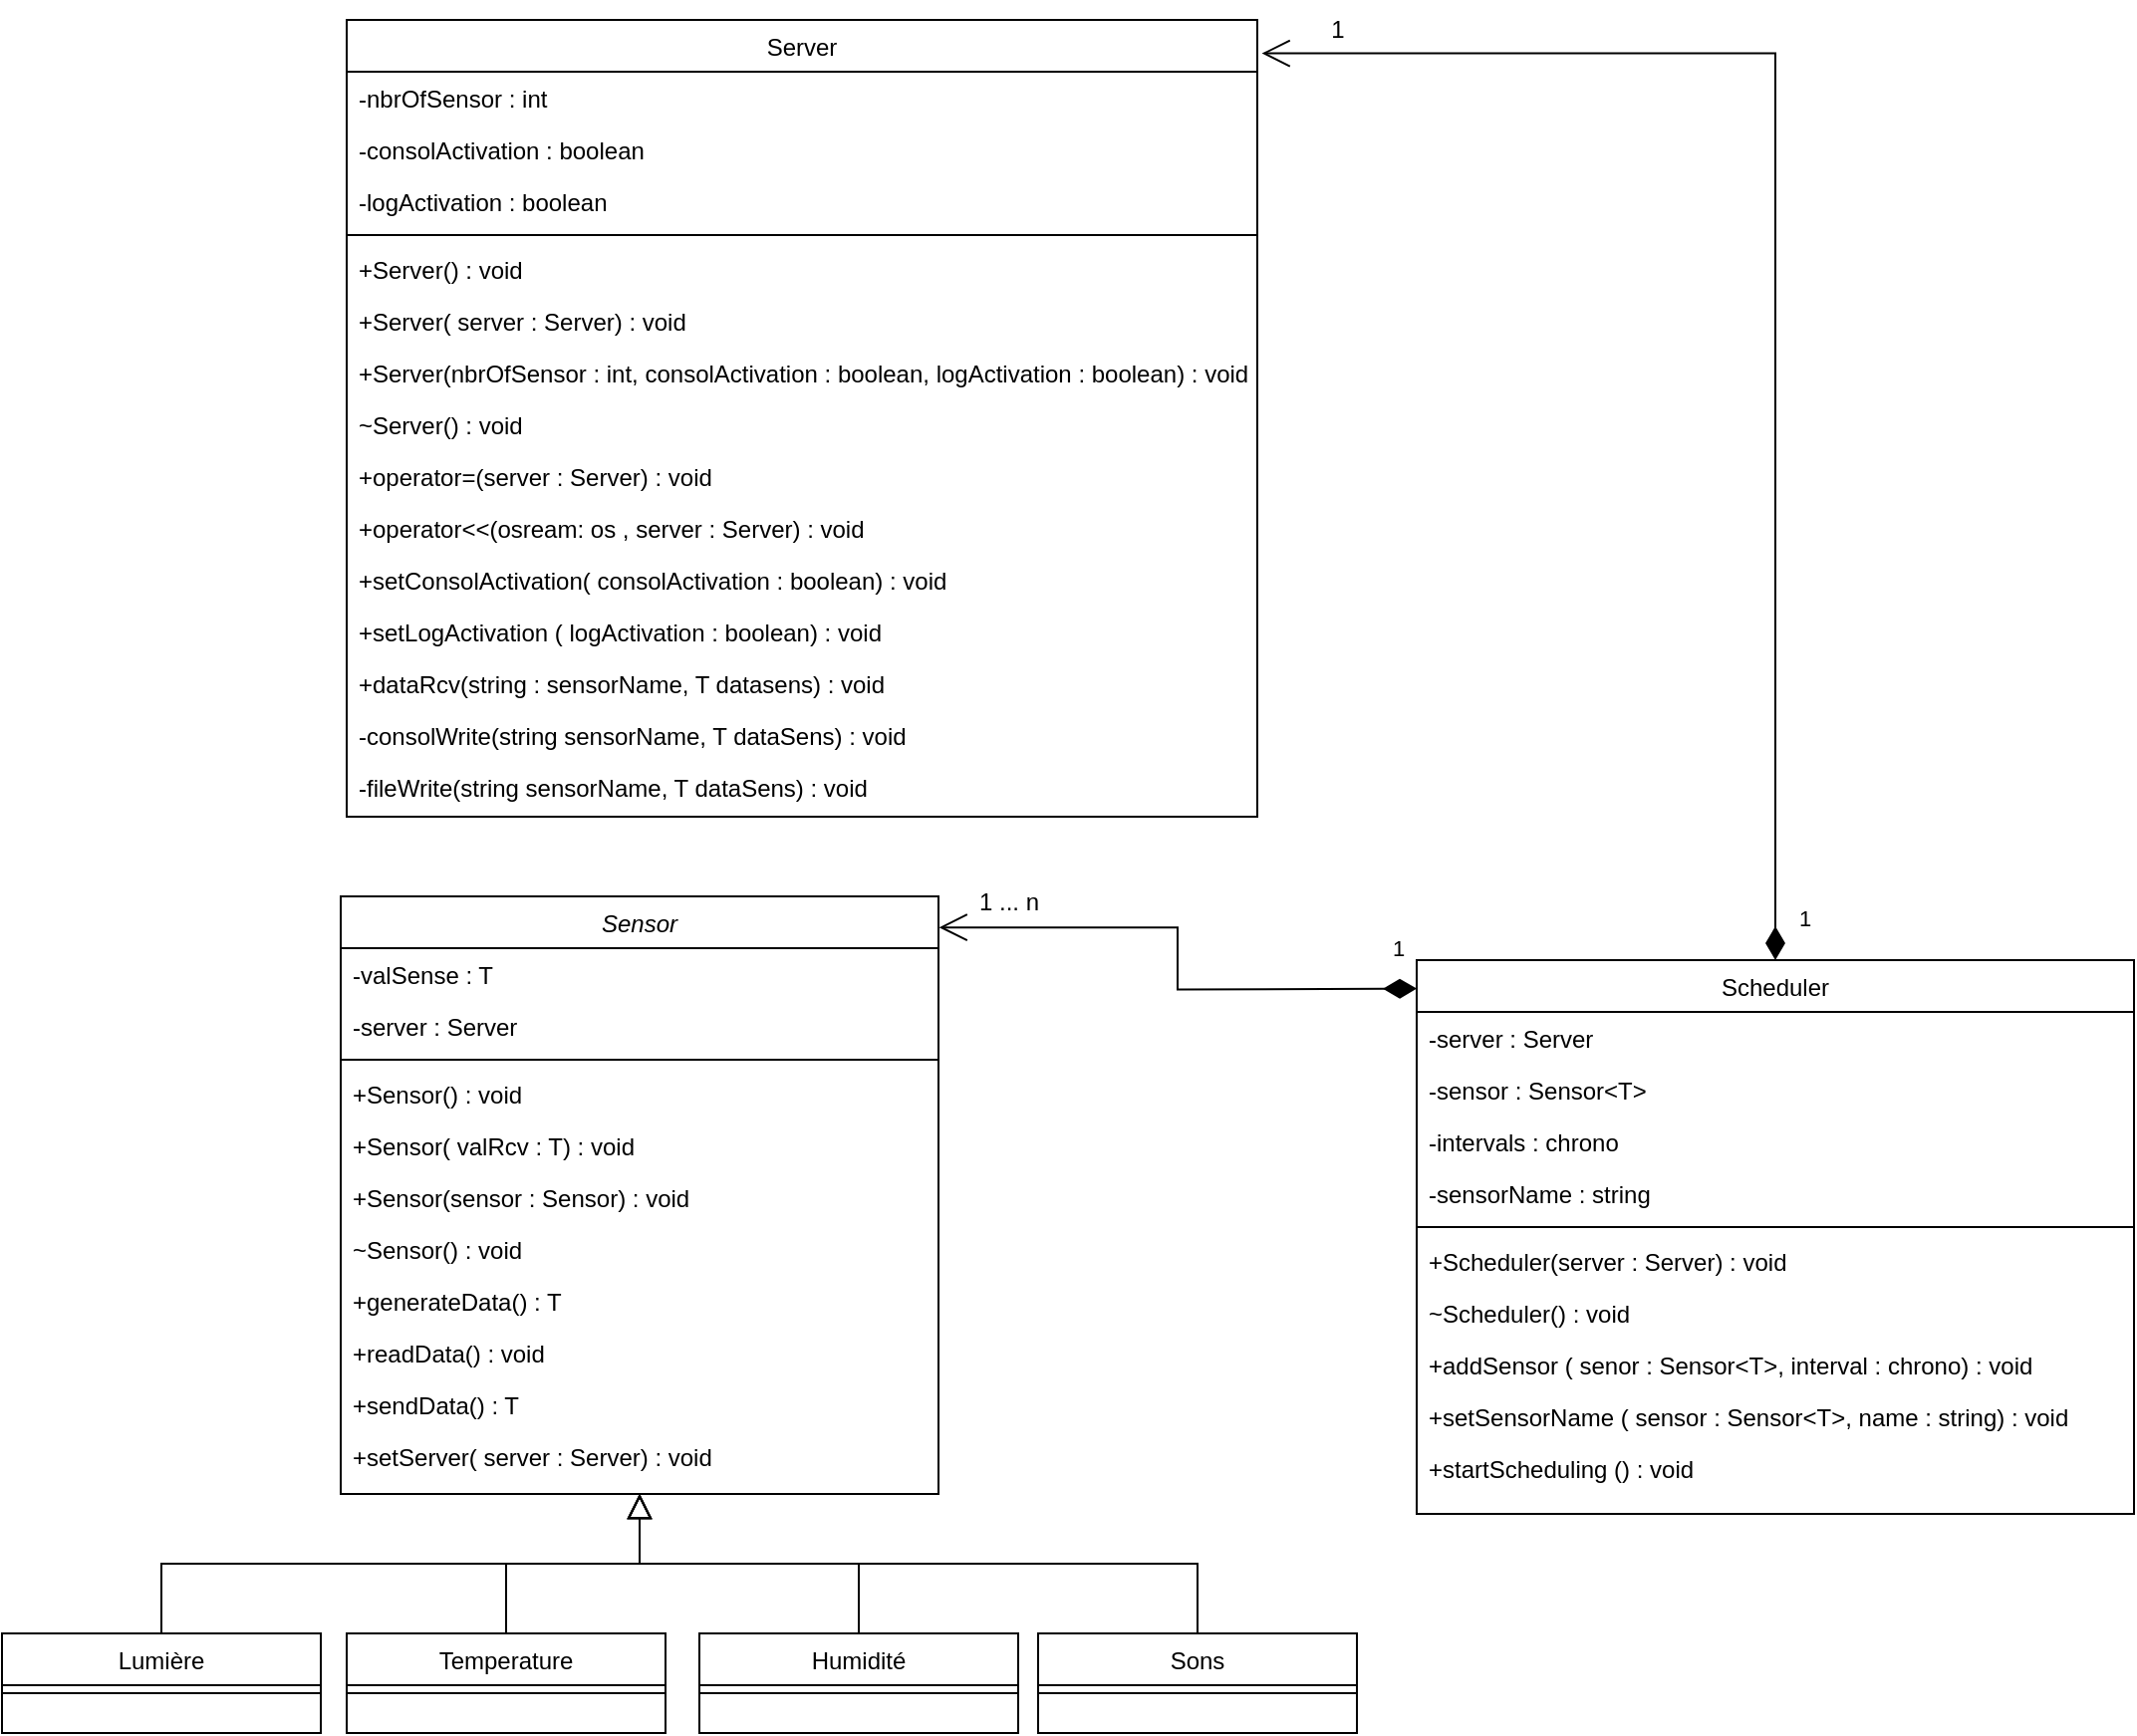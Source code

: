 <mxfile version="22.0.8" type="github">
  <diagram id="C5RBs43oDa-KdzZeNtuy" name="Page-1">
    <mxGraphModel dx="1668" dy="1621" grid="1" gridSize="10" guides="1" tooltips="1" connect="1" arrows="1" fold="1" page="1" pageScale="1" pageWidth="827" pageHeight="1169" math="0" shadow="0">
      <root>
        <mxCell id="WIyWlLk6GJQsqaUBKTNV-0" />
        <mxCell id="WIyWlLk6GJQsqaUBKTNV-1" parent="WIyWlLk6GJQsqaUBKTNV-0" />
        <mxCell id="zkfFHV4jXpPFQw0GAbJ--0" value="Sensor" style="swimlane;fontStyle=2;align=center;verticalAlign=top;childLayout=stackLayout;horizontal=1;startSize=26;horizontalStack=0;resizeParent=1;resizeLast=0;collapsible=1;marginBottom=0;rounded=0;shadow=0;strokeWidth=1;" parent="WIyWlLk6GJQsqaUBKTNV-1" vertex="1">
          <mxGeometry x="50" y="-100" width="300" height="300" as="geometry">
            <mxRectangle x="230" y="140" width="160" height="26" as="alternateBounds" />
          </mxGeometry>
        </mxCell>
        <mxCell id="zkfFHV4jXpPFQw0GAbJ--1" value="-valSense : T" style="text;align=left;verticalAlign=top;spacingLeft=4;spacingRight=4;overflow=hidden;rotatable=0;points=[[0,0.5],[1,0.5]];portConstraint=eastwest;" parent="zkfFHV4jXpPFQw0GAbJ--0" vertex="1">
          <mxGeometry y="26" width="300" height="26" as="geometry" />
        </mxCell>
        <mxCell id="zkfFHV4jXpPFQw0GAbJ--2" value="-server : Server" style="text;align=left;verticalAlign=top;spacingLeft=4;spacingRight=4;overflow=hidden;rotatable=0;points=[[0,0.5],[1,0.5]];portConstraint=eastwest;rounded=0;shadow=0;html=0;" parent="zkfFHV4jXpPFQw0GAbJ--0" vertex="1">
          <mxGeometry y="52" width="300" height="26" as="geometry" />
        </mxCell>
        <mxCell id="zkfFHV4jXpPFQw0GAbJ--4" value="" style="line;html=1;strokeWidth=1;align=left;verticalAlign=middle;spacingTop=-1;spacingLeft=3;spacingRight=3;rotatable=0;labelPosition=right;points=[];portConstraint=eastwest;" parent="zkfFHV4jXpPFQw0GAbJ--0" vertex="1">
          <mxGeometry y="78" width="300" height="8" as="geometry" />
        </mxCell>
        <mxCell id="zkfFHV4jXpPFQw0GAbJ--3" value="+Sensor() : void" style="text;align=left;verticalAlign=top;spacingLeft=4;spacingRight=4;overflow=hidden;rotatable=0;points=[[0,0.5],[1,0.5]];portConstraint=eastwest;rounded=0;shadow=0;html=0;" parent="zkfFHV4jXpPFQw0GAbJ--0" vertex="1">
          <mxGeometry y="86" width="300" height="26" as="geometry" />
        </mxCell>
        <mxCell id="zkfFHV4jXpPFQw0GAbJ--5" value="+Sensor( valRcv : T) : void" style="text;align=left;verticalAlign=top;spacingLeft=4;spacingRight=4;overflow=hidden;rotatable=0;points=[[0,0.5],[1,0.5]];portConstraint=eastwest;" parent="zkfFHV4jXpPFQw0GAbJ--0" vertex="1">
          <mxGeometry y="112" width="300" height="26" as="geometry" />
        </mxCell>
        <mxCell id="f5ZQpj-ybyKU9Vvj9bhT-20" value="+Sensor(sensor : Sensor) : void" style="text;align=left;verticalAlign=top;spacingLeft=4;spacingRight=4;overflow=hidden;rotatable=0;points=[[0,0.5],[1,0.5]];portConstraint=eastwest;" vertex="1" parent="zkfFHV4jXpPFQw0GAbJ--0">
          <mxGeometry y="138" width="300" height="26" as="geometry" />
        </mxCell>
        <mxCell id="f5ZQpj-ybyKU9Vvj9bhT-21" value="~Sensor() : void" style="text;align=left;verticalAlign=top;spacingLeft=4;spacingRight=4;overflow=hidden;rotatable=0;points=[[0,0.5],[1,0.5]];portConstraint=eastwest;" vertex="1" parent="zkfFHV4jXpPFQw0GAbJ--0">
          <mxGeometry y="164" width="300" height="26" as="geometry" />
        </mxCell>
        <mxCell id="f5ZQpj-ybyKU9Vvj9bhT-23" value="+generateData() : T" style="text;align=left;verticalAlign=top;spacingLeft=4;spacingRight=4;overflow=hidden;rotatable=0;points=[[0,0.5],[1,0.5]];portConstraint=eastwest;" vertex="1" parent="zkfFHV4jXpPFQw0GAbJ--0">
          <mxGeometry y="190" width="300" height="26" as="geometry" />
        </mxCell>
        <mxCell id="f5ZQpj-ybyKU9Vvj9bhT-24" value="+readData() : void" style="text;align=left;verticalAlign=top;spacingLeft=4;spacingRight=4;overflow=hidden;rotatable=0;points=[[0,0.5],[1,0.5]];portConstraint=eastwest;" vertex="1" parent="zkfFHV4jXpPFQw0GAbJ--0">
          <mxGeometry y="216" width="300" height="26" as="geometry" />
        </mxCell>
        <mxCell id="f5ZQpj-ybyKU9Vvj9bhT-25" value="+sendData() : T" style="text;align=left;verticalAlign=top;spacingLeft=4;spacingRight=4;overflow=hidden;rotatable=0;points=[[0,0.5],[1,0.5]];portConstraint=eastwest;" vertex="1" parent="zkfFHV4jXpPFQw0GAbJ--0">
          <mxGeometry y="242" width="300" height="26" as="geometry" />
        </mxCell>
        <mxCell id="f5ZQpj-ybyKU9Vvj9bhT-26" value="+setServer( server : Server) : void" style="text;align=left;verticalAlign=top;spacingLeft=4;spacingRight=4;overflow=hidden;rotatable=0;points=[[0,0.5],[1,0.5]];portConstraint=eastwest;" vertex="1" parent="zkfFHV4jXpPFQw0GAbJ--0">
          <mxGeometry y="268" width="300" height="26" as="geometry" />
        </mxCell>
        <mxCell id="zkfFHV4jXpPFQw0GAbJ--6" value="Temperature" style="swimlane;fontStyle=0;align=center;verticalAlign=top;childLayout=stackLayout;horizontal=1;startSize=26;horizontalStack=0;resizeParent=1;resizeLast=0;collapsible=1;marginBottom=0;rounded=0;shadow=0;strokeWidth=1;" parent="WIyWlLk6GJQsqaUBKTNV-1" vertex="1">
          <mxGeometry x="53" y="270" width="160" height="50" as="geometry">
            <mxRectangle x="130" y="380" width="160" height="26" as="alternateBounds" />
          </mxGeometry>
        </mxCell>
        <mxCell id="zkfFHV4jXpPFQw0GAbJ--9" value="" style="line;html=1;strokeWidth=1;align=left;verticalAlign=middle;spacingTop=-1;spacingLeft=3;spacingRight=3;rotatable=0;labelPosition=right;points=[];portConstraint=eastwest;" parent="zkfFHV4jXpPFQw0GAbJ--6" vertex="1">
          <mxGeometry y="26" width="160" height="8" as="geometry" />
        </mxCell>
        <mxCell id="zkfFHV4jXpPFQw0GAbJ--12" value="" style="endArrow=block;endSize=10;endFill=0;shadow=0;strokeWidth=1;rounded=0;edgeStyle=elbowEdgeStyle;elbow=vertical;" parent="WIyWlLk6GJQsqaUBKTNV-1" source="zkfFHV4jXpPFQw0GAbJ--6" target="zkfFHV4jXpPFQw0GAbJ--0" edge="1">
          <mxGeometry width="160" relative="1" as="geometry">
            <mxPoint x="200" y="203" as="sourcePoint" />
            <mxPoint x="200" y="203" as="targetPoint" />
          </mxGeometry>
        </mxCell>
        <mxCell id="zkfFHV4jXpPFQw0GAbJ--13" value="Humidité" style="swimlane;fontStyle=0;align=center;verticalAlign=top;childLayout=stackLayout;horizontal=1;startSize=26;horizontalStack=0;resizeParent=1;resizeLast=0;collapsible=1;marginBottom=0;rounded=0;shadow=0;strokeWidth=1;" parent="WIyWlLk6GJQsqaUBKTNV-1" vertex="1">
          <mxGeometry x="230" y="270" width="160" height="50" as="geometry">
            <mxRectangle x="340" y="380" width="170" height="26" as="alternateBounds" />
          </mxGeometry>
        </mxCell>
        <mxCell id="zkfFHV4jXpPFQw0GAbJ--15" value="" style="line;html=1;strokeWidth=1;align=left;verticalAlign=middle;spacingTop=-1;spacingLeft=3;spacingRight=3;rotatable=0;labelPosition=right;points=[];portConstraint=eastwest;" parent="zkfFHV4jXpPFQw0GAbJ--13" vertex="1">
          <mxGeometry y="26" width="160" height="8" as="geometry" />
        </mxCell>
        <mxCell id="zkfFHV4jXpPFQw0GAbJ--16" value="" style="endArrow=block;endSize=10;endFill=0;shadow=0;strokeWidth=1;rounded=0;edgeStyle=elbowEdgeStyle;elbow=vertical;" parent="WIyWlLk6GJQsqaUBKTNV-1" source="zkfFHV4jXpPFQw0GAbJ--13" target="zkfFHV4jXpPFQw0GAbJ--0" edge="1">
          <mxGeometry width="160" relative="1" as="geometry">
            <mxPoint x="210" y="373" as="sourcePoint" />
            <mxPoint x="310" y="271" as="targetPoint" />
          </mxGeometry>
        </mxCell>
        <mxCell id="zkfFHV4jXpPFQw0GAbJ--17" value="Scheduler" style="swimlane;fontStyle=0;align=center;verticalAlign=top;childLayout=stackLayout;horizontal=1;startSize=26;horizontalStack=0;resizeParent=1;resizeLast=0;collapsible=1;marginBottom=0;rounded=0;shadow=0;strokeWidth=1;" parent="WIyWlLk6GJQsqaUBKTNV-1" vertex="1">
          <mxGeometry x="590" y="-68" width="360" height="278" as="geometry">
            <mxRectangle x="550" y="140" width="160" height="26" as="alternateBounds" />
          </mxGeometry>
        </mxCell>
        <mxCell id="zkfFHV4jXpPFQw0GAbJ--18" value="-server : Server" style="text;align=left;verticalAlign=top;spacingLeft=4;spacingRight=4;overflow=hidden;rotatable=0;points=[[0,0.5],[1,0.5]];portConstraint=eastwest;" parent="zkfFHV4jXpPFQw0GAbJ--17" vertex="1">
          <mxGeometry y="26" width="360" height="26" as="geometry" />
        </mxCell>
        <mxCell id="zkfFHV4jXpPFQw0GAbJ--19" value="-sensor : Sensor&lt;T&gt;" style="text;align=left;verticalAlign=top;spacingLeft=4;spacingRight=4;overflow=hidden;rotatable=0;points=[[0,0.5],[1,0.5]];portConstraint=eastwest;rounded=0;shadow=0;html=0;" parent="zkfFHV4jXpPFQw0GAbJ--17" vertex="1">
          <mxGeometry y="52" width="360" height="26" as="geometry" />
        </mxCell>
        <mxCell id="zkfFHV4jXpPFQw0GAbJ--20" value="-intervals : chrono" style="text;align=left;verticalAlign=top;spacingLeft=4;spacingRight=4;overflow=hidden;rotatable=0;points=[[0,0.5],[1,0.5]];portConstraint=eastwest;rounded=0;shadow=0;html=0;" parent="zkfFHV4jXpPFQw0GAbJ--17" vertex="1">
          <mxGeometry y="78" width="360" height="26" as="geometry" />
        </mxCell>
        <mxCell id="zkfFHV4jXpPFQw0GAbJ--21" value="-sensorName : string" style="text;align=left;verticalAlign=top;spacingLeft=4;spacingRight=4;overflow=hidden;rotatable=0;points=[[0,0.5],[1,0.5]];portConstraint=eastwest;rounded=0;shadow=0;html=0;" parent="zkfFHV4jXpPFQw0GAbJ--17" vertex="1">
          <mxGeometry y="104" width="360" height="26" as="geometry" />
        </mxCell>
        <mxCell id="zkfFHV4jXpPFQw0GAbJ--23" value="" style="line;html=1;strokeWidth=1;align=left;verticalAlign=middle;spacingTop=-1;spacingLeft=3;spacingRight=3;rotatable=0;labelPosition=right;points=[];portConstraint=eastwest;" parent="zkfFHV4jXpPFQw0GAbJ--17" vertex="1">
          <mxGeometry y="130" width="360" height="8" as="geometry" />
        </mxCell>
        <mxCell id="zkfFHV4jXpPFQw0GAbJ--24" value="+Scheduler(server : Server) : void" style="text;align=left;verticalAlign=top;spacingLeft=4;spacingRight=4;overflow=hidden;rotatable=0;points=[[0,0.5],[1,0.5]];portConstraint=eastwest;" parent="zkfFHV4jXpPFQw0GAbJ--17" vertex="1">
          <mxGeometry y="138" width="360" height="26" as="geometry" />
        </mxCell>
        <mxCell id="zkfFHV4jXpPFQw0GAbJ--22" value="~Scheduler() : void" style="text;align=left;verticalAlign=top;spacingLeft=4;spacingRight=4;overflow=hidden;rotatable=0;points=[[0,0.5],[1,0.5]];portConstraint=eastwest;rounded=0;shadow=0;html=0;" parent="zkfFHV4jXpPFQw0GAbJ--17" vertex="1">
          <mxGeometry y="164" width="360" height="26" as="geometry" />
        </mxCell>
        <mxCell id="zkfFHV4jXpPFQw0GAbJ--25" value="+addSensor ( senor : Sensor&lt;T&gt;, interval : chrono) : void" style="text;align=left;verticalAlign=top;spacingLeft=4;spacingRight=4;overflow=hidden;rotatable=0;points=[[0,0.5],[1,0.5]];portConstraint=eastwest;" parent="zkfFHV4jXpPFQw0GAbJ--17" vertex="1">
          <mxGeometry y="190" width="360" height="26" as="geometry" />
        </mxCell>
        <mxCell id="f5ZQpj-ybyKU9Vvj9bhT-18" value="+setSensorName ( sensor : Sensor&lt;T&gt;, name : string) : void" style="text;align=left;verticalAlign=top;spacingLeft=4;spacingRight=4;overflow=hidden;rotatable=0;points=[[0,0.5],[1,0.5]];portConstraint=eastwest;" vertex="1" parent="zkfFHV4jXpPFQw0GAbJ--17">
          <mxGeometry y="216" width="360" height="26" as="geometry" />
        </mxCell>
        <mxCell id="f5ZQpj-ybyKU9Vvj9bhT-19" value="+startScheduling () : void" style="text;align=left;verticalAlign=top;spacingLeft=4;spacingRight=4;overflow=hidden;rotatable=0;points=[[0,0.5],[1,0.5]];portConstraint=eastwest;" vertex="1" parent="zkfFHV4jXpPFQw0GAbJ--17">
          <mxGeometry y="242" width="360" height="26" as="geometry" />
        </mxCell>
        <mxCell id="f5ZQpj-ybyKU9Vvj9bhT-0" value="Server" style="swimlane;fontStyle=0;align=center;verticalAlign=top;childLayout=stackLayout;horizontal=1;startSize=26;horizontalStack=0;resizeParent=1;resizeLast=0;collapsible=1;marginBottom=0;rounded=0;shadow=0;strokeWidth=1;" vertex="1" parent="WIyWlLk6GJQsqaUBKTNV-1">
          <mxGeometry x="53" y="-540" width="457" height="400" as="geometry">
            <mxRectangle x="550" y="140" width="160" height="26" as="alternateBounds" />
          </mxGeometry>
        </mxCell>
        <mxCell id="f5ZQpj-ybyKU9Vvj9bhT-1" value="-nbrOfSensor : int&#xa;" style="text;align=left;verticalAlign=top;spacingLeft=4;spacingRight=4;overflow=hidden;rotatable=0;points=[[0,0.5],[1,0.5]];portConstraint=eastwest;" vertex="1" parent="f5ZQpj-ybyKU9Vvj9bhT-0">
          <mxGeometry y="26" width="457" height="26" as="geometry" />
        </mxCell>
        <mxCell id="f5ZQpj-ybyKU9Vvj9bhT-2" value="-consolActivation : boolean" style="text;align=left;verticalAlign=top;spacingLeft=4;spacingRight=4;overflow=hidden;rotatable=0;points=[[0,0.5],[1,0.5]];portConstraint=eastwest;rounded=0;shadow=0;html=0;" vertex="1" parent="f5ZQpj-ybyKU9Vvj9bhT-0">
          <mxGeometry y="52" width="457" height="26" as="geometry" />
        </mxCell>
        <mxCell id="f5ZQpj-ybyKU9Vvj9bhT-3" value="-logActivation : boolean" style="text;align=left;verticalAlign=top;spacingLeft=4;spacingRight=4;overflow=hidden;rotatable=0;points=[[0,0.5],[1,0.5]];portConstraint=eastwest;rounded=0;shadow=0;html=0;" vertex="1" parent="f5ZQpj-ybyKU9Vvj9bhT-0">
          <mxGeometry y="78" width="457" height="26" as="geometry" />
        </mxCell>
        <mxCell id="f5ZQpj-ybyKU9Vvj9bhT-6" value="" style="line;html=1;strokeWidth=1;align=left;verticalAlign=middle;spacingTop=-1;spacingLeft=3;spacingRight=3;rotatable=0;labelPosition=right;points=[];portConstraint=eastwest;" vertex="1" parent="f5ZQpj-ybyKU9Vvj9bhT-0">
          <mxGeometry y="104" width="457" height="8" as="geometry" />
        </mxCell>
        <mxCell id="f5ZQpj-ybyKU9Vvj9bhT-7" value="+Server() : void" style="text;align=left;verticalAlign=top;spacingLeft=4;spacingRight=4;overflow=hidden;rotatable=0;points=[[0,0.5],[1,0.5]];portConstraint=eastwest;" vertex="1" parent="f5ZQpj-ybyKU9Vvj9bhT-0">
          <mxGeometry y="112" width="457" height="26" as="geometry" />
        </mxCell>
        <mxCell id="f5ZQpj-ybyKU9Vvj9bhT-8" value="+Server( server : Server) : void&#xa;" style="text;align=left;verticalAlign=top;spacingLeft=4;spacingRight=4;overflow=hidden;rotatable=0;points=[[0,0.5],[1,0.5]];portConstraint=eastwest;" vertex="1" parent="f5ZQpj-ybyKU9Vvj9bhT-0">
          <mxGeometry y="138" width="457" height="26" as="geometry" />
        </mxCell>
        <mxCell id="f5ZQpj-ybyKU9Vvj9bhT-11" value="+Server(nbrOfSensor : int, consolActivation : boolean, logActivation : boolean) : void" style="text;align=left;verticalAlign=top;spacingLeft=4;spacingRight=4;overflow=hidden;rotatable=0;points=[[0,0.5],[1,0.5]];portConstraint=eastwest;" vertex="1" parent="f5ZQpj-ybyKU9Vvj9bhT-0">
          <mxGeometry y="164" width="457" height="26" as="geometry" />
        </mxCell>
        <mxCell id="f5ZQpj-ybyKU9Vvj9bhT-12" value="~Server() : void" style="text;align=left;verticalAlign=top;spacingLeft=4;spacingRight=4;overflow=hidden;rotatable=0;points=[[0,0.5],[1,0.5]];portConstraint=eastwest;" vertex="1" parent="f5ZQpj-ybyKU9Vvj9bhT-0">
          <mxGeometry y="190" width="457" height="26" as="geometry" />
        </mxCell>
        <mxCell id="f5ZQpj-ybyKU9Vvj9bhT-13" value="+operator=(server : Server) : void" style="text;align=left;verticalAlign=top;spacingLeft=4;spacingRight=4;overflow=hidden;rotatable=0;points=[[0,0.5],[1,0.5]];portConstraint=eastwest;" vertex="1" parent="f5ZQpj-ybyKU9Vvj9bhT-0">
          <mxGeometry y="216" width="457" height="26" as="geometry" />
        </mxCell>
        <mxCell id="f5ZQpj-ybyKU9Vvj9bhT-14" value="+operator&lt;&lt;(osream: os , server : Server) : void" style="text;align=left;verticalAlign=top;spacingLeft=4;spacingRight=4;overflow=hidden;rotatable=0;points=[[0,0.5],[1,0.5]];portConstraint=eastwest;" vertex="1" parent="f5ZQpj-ybyKU9Vvj9bhT-0">
          <mxGeometry y="242" width="457" height="26" as="geometry" />
        </mxCell>
        <mxCell id="f5ZQpj-ybyKU9Vvj9bhT-15" value="+setConsolActivation( consolActivation : boolean) : void" style="text;align=left;verticalAlign=top;spacingLeft=4;spacingRight=4;overflow=hidden;rotatable=0;points=[[0,0.5],[1,0.5]];portConstraint=eastwest;" vertex="1" parent="f5ZQpj-ybyKU9Vvj9bhT-0">
          <mxGeometry y="268" width="457" height="26" as="geometry" />
        </mxCell>
        <mxCell id="f5ZQpj-ybyKU9Vvj9bhT-16" value="+setLogActivation ( logActivation : boolean) : void" style="text;align=left;verticalAlign=top;spacingLeft=4;spacingRight=4;overflow=hidden;rotatable=0;points=[[0,0.5],[1,0.5]];portConstraint=eastwest;" vertex="1" parent="f5ZQpj-ybyKU9Vvj9bhT-0">
          <mxGeometry y="294" width="457" height="26" as="geometry" />
        </mxCell>
        <mxCell id="f5ZQpj-ybyKU9Vvj9bhT-17" value="+dataRcv(string : sensorName, T datasens) : void" style="text;align=left;verticalAlign=top;spacingLeft=4;spacingRight=4;overflow=hidden;rotatable=0;points=[[0,0.5],[1,0.5]];portConstraint=eastwest;" vertex="1" parent="f5ZQpj-ybyKU9Vvj9bhT-0">
          <mxGeometry y="320" width="457" height="26" as="geometry" />
        </mxCell>
        <mxCell id="f5ZQpj-ybyKU9Vvj9bhT-4" value="-consolWrite(string sensorName, T dataSens) : void " style="text;align=left;verticalAlign=top;spacingLeft=4;spacingRight=4;overflow=hidden;rotatable=0;points=[[0,0.5],[1,0.5]];portConstraint=eastwest;rounded=0;shadow=0;html=0;" vertex="1" parent="f5ZQpj-ybyKU9Vvj9bhT-0">
          <mxGeometry y="346" width="457" height="26" as="geometry" />
        </mxCell>
        <mxCell id="f5ZQpj-ybyKU9Vvj9bhT-5" value="-fileWrite(string sensorName, T dataSens) : void" style="text;align=left;verticalAlign=top;spacingLeft=4;spacingRight=4;overflow=hidden;rotatable=0;points=[[0,0.5],[1,0.5]];portConstraint=eastwest;rounded=0;shadow=0;html=0;" vertex="1" parent="f5ZQpj-ybyKU9Vvj9bhT-0">
          <mxGeometry y="372" width="457" height="26" as="geometry" />
        </mxCell>
        <mxCell id="f5ZQpj-ybyKU9Vvj9bhT-9" value="" style="resizable=0;align=right;verticalAlign=bottom;labelBackgroundColor=none;fontSize=12;" connectable="0" vertex="1" parent="WIyWlLk6GJQsqaUBKTNV-1">
          <mxGeometry x="213" y="-68" as="geometry" />
        </mxCell>
        <mxCell id="f5ZQpj-ybyKU9Vvj9bhT-30" value="1" style="endArrow=open;html=1;endSize=12;startArrow=diamondThin;startSize=14;startFill=1;edgeStyle=orthogonalEdgeStyle;align=left;verticalAlign=bottom;rounded=0;exitX=0.5;exitY=0;exitDx=0;exitDy=0;entryX=1.005;entryY=0.042;entryDx=0;entryDy=0;entryPerimeter=0;" edge="1" parent="WIyWlLk6GJQsqaUBKTNV-1" source="zkfFHV4jXpPFQw0GAbJ--17" target="f5ZQpj-ybyKU9Vvj9bhT-0">
          <mxGeometry x="-0.966" y="-10" relative="1" as="geometry">
            <mxPoint x="450" y="-90" as="sourcePoint" />
            <mxPoint x="610" y="-90" as="targetPoint" />
            <Array as="points">
              <mxPoint x="770" y="-523" />
            </Array>
            <mxPoint as="offset" />
          </mxGeometry>
        </mxCell>
        <mxCell id="f5ZQpj-ybyKU9Vvj9bhT-31" value="1" style="text;html=1;align=center;verticalAlign=middle;resizable=0;points=[];autosize=1;strokeColor=none;fillColor=none;" vertex="1" parent="WIyWlLk6GJQsqaUBKTNV-1">
          <mxGeometry x="535" y="-550" width="30" height="30" as="geometry" />
        </mxCell>
        <mxCell id="f5ZQpj-ybyKU9Vvj9bhT-33" value="1" style="endArrow=open;html=1;endSize=12;startArrow=diamondThin;startSize=14;startFill=1;edgeStyle=orthogonalEdgeStyle;align=left;verticalAlign=bottom;rounded=0;entryX=1.001;entryY=0.052;entryDx=0;entryDy=0;entryPerimeter=0;exitX=-0.002;exitY=0.05;exitDx=0;exitDy=0;exitPerimeter=0;" edge="1" parent="WIyWlLk6GJQsqaUBKTNV-1" target="zkfFHV4jXpPFQw0GAbJ--0">
          <mxGeometry x="-0.898" y="-11" relative="1" as="geometry">
            <mxPoint x="590" y="-53.7" as="sourcePoint" />
            <mxPoint x="353.3" y="-210.0" as="targetPoint" />
            <mxPoint as="offset" />
          </mxGeometry>
        </mxCell>
        <mxCell id="f5ZQpj-ybyKU9Vvj9bhT-34" value="1 ... n" style="text;html=1;align=center;verticalAlign=middle;resizable=0;points=[];autosize=1;strokeColor=none;fillColor=none;" vertex="1" parent="WIyWlLk6GJQsqaUBKTNV-1">
          <mxGeometry x="360" y="-112" width="50" height="30" as="geometry" />
        </mxCell>
        <mxCell id="f5ZQpj-ybyKU9Vvj9bhT-35" value="Lumière" style="swimlane;fontStyle=0;align=center;verticalAlign=top;childLayout=stackLayout;horizontal=1;startSize=26;horizontalStack=0;resizeParent=1;resizeLast=0;collapsible=1;marginBottom=0;rounded=0;shadow=0;strokeWidth=1;" vertex="1" parent="WIyWlLk6GJQsqaUBKTNV-1">
          <mxGeometry x="-120" y="270" width="160" height="50" as="geometry">
            <mxRectangle x="130" y="380" width="160" height="26" as="alternateBounds" />
          </mxGeometry>
        </mxCell>
        <mxCell id="f5ZQpj-ybyKU9Vvj9bhT-36" value="" style="line;html=1;strokeWidth=1;align=left;verticalAlign=middle;spacingTop=-1;spacingLeft=3;spacingRight=3;rotatable=0;labelPosition=right;points=[];portConstraint=eastwest;" vertex="1" parent="f5ZQpj-ybyKU9Vvj9bhT-35">
          <mxGeometry y="26" width="160" height="8" as="geometry" />
        </mxCell>
        <mxCell id="f5ZQpj-ybyKU9Vvj9bhT-37" value="Sons" style="swimlane;fontStyle=0;align=center;verticalAlign=top;childLayout=stackLayout;horizontal=1;startSize=26;horizontalStack=0;resizeParent=1;resizeLast=0;collapsible=1;marginBottom=0;rounded=0;shadow=0;strokeWidth=1;" vertex="1" parent="WIyWlLk6GJQsqaUBKTNV-1">
          <mxGeometry x="400" y="270" width="160" height="50" as="geometry">
            <mxRectangle x="340" y="380" width="170" height="26" as="alternateBounds" />
          </mxGeometry>
        </mxCell>
        <mxCell id="f5ZQpj-ybyKU9Vvj9bhT-38" value="" style="line;html=1;strokeWidth=1;align=left;verticalAlign=middle;spacingTop=-1;spacingLeft=3;spacingRight=3;rotatable=0;labelPosition=right;points=[];portConstraint=eastwest;" vertex="1" parent="f5ZQpj-ybyKU9Vvj9bhT-37">
          <mxGeometry y="26" width="160" height="8" as="geometry" />
        </mxCell>
        <mxCell id="f5ZQpj-ybyKU9Vvj9bhT-40" value="" style="endArrow=block;endSize=10;endFill=0;shadow=0;strokeWidth=1;rounded=0;edgeStyle=elbowEdgeStyle;elbow=vertical;exitX=0.5;exitY=0;exitDx=0;exitDy=0;" edge="1" parent="WIyWlLk6GJQsqaUBKTNV-1" source="f5ZQpj-ybyKU9Vvj9bhT-35">
          <mxGeometry width="160" relative="1" as="geometry">
            <mxPoint x="143" y="280" as="sourcePoint" />
            <mxPoint x="200" y="200" as="targetPoint" />
          </mxGeometry>
        </mxCell>
        <mxCell id="f5ZQpj-ybyKU9Vvj9bhT-41" value="" style="endArrow=block;endSize=10;endFill=0;shadow=0;strokeWidth=1;rounded=0;edgeStyle=elbowEdgeStyle;elbow=vertical;exitX=0.5;exitY=0;exitDx=0;exitDy=0;" edge="1" parent="WIyWlLk6GJQsqaUBKTNV-1" source="f5ZQpj-ybyKU9Vvj9bhT-37">
          <mxGeometry width="160" relative="1" as="geometry">
            <mxPoint x="153" y="290" as="sourcePoint" />
            <mxPoint x="200" y="200" as="targetPoint" />
          </mxGeometry>
        </mxCell>
      </root>
    </mxGraphModel>
  </diagram>
</mxfile>

